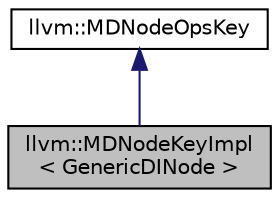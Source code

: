 digraph "llvm::MDNodeKeyImpl&lt; GenericDINode &gt;"
{
 // LATEX_PDF_SIZE
  bgcolor="transparent";
  edge [fontname="Helvetica",fontsize="10",labelfontname="Helvetica",labelfontsize="10"];
  node [fontname="Helvetica",fontsize="10",shape=record];
  Node1 [label="llvm::MDNodeKeyImpl\l\< GenericDINode \>",height=0.2,width=0.4,color="black", fillcolor="grey75", style="filled", fontcolor="black",tooltip="DenseMapInfo for GenericDINode."];
  Node2 -> Node1 [dir="back",color="midnightblue",fontsize="10",style="solid",fontname="Helvetica"];
  Node2 [label="llvm::MDNodeOpsKey",height=0.2,width=0.4,color="black",URL="$classllvm_1_1MDNodeOpsKey.html",tooltip="Structure for hashing arbitrary MDNode operands."];
}
